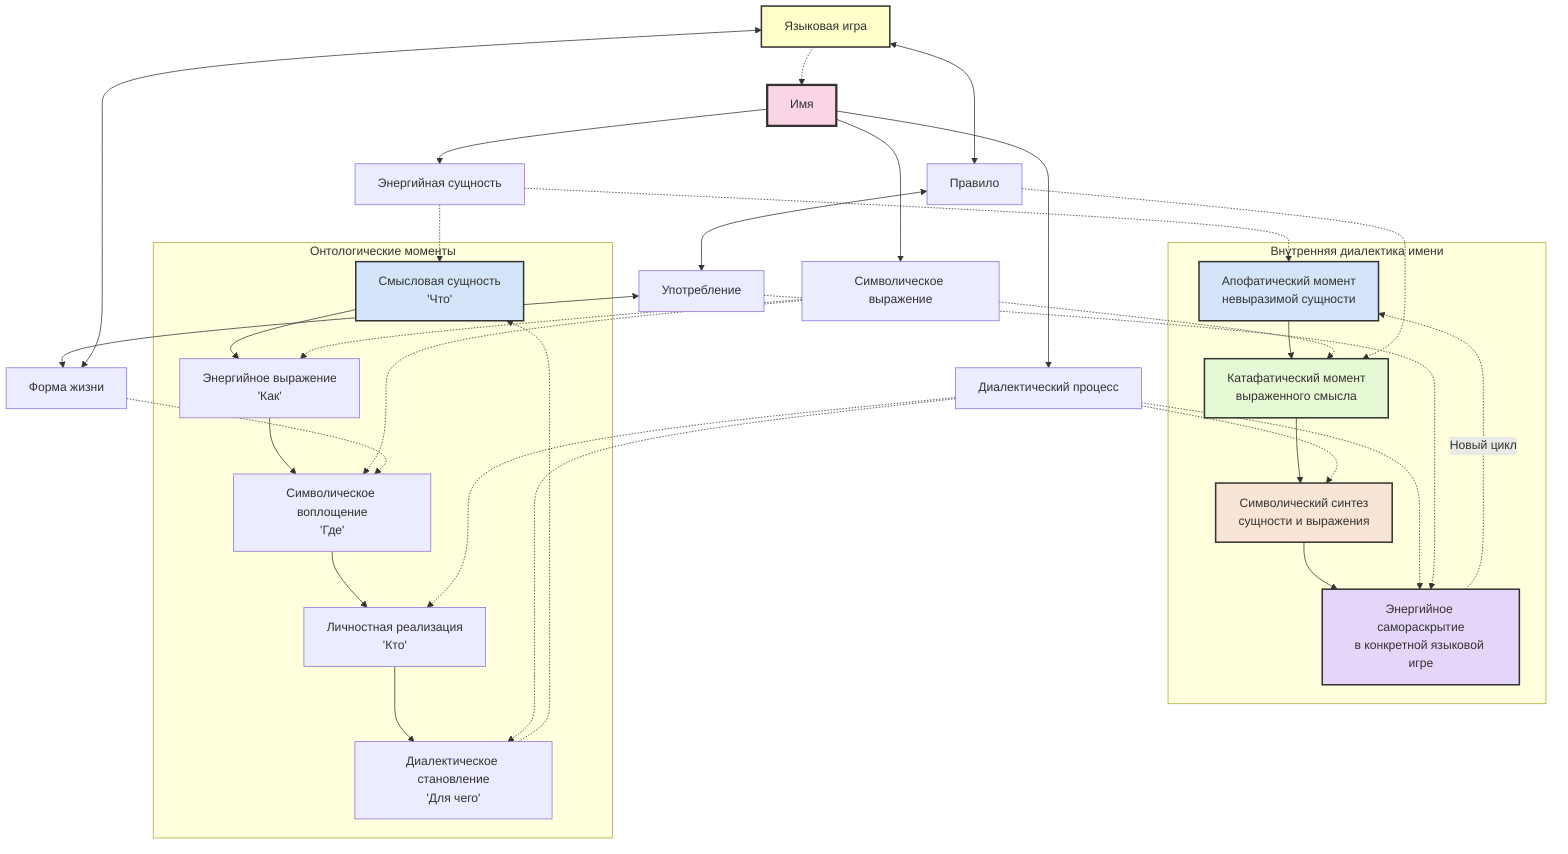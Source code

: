 graph TD
    A[Имя] --> B[Энергийная сущность]
    A --> C[Символическое выражение]
    A --> D[Диалектический процесс]
    
    subgraph "Внутренняя диалектика имени"
        E[Апофатический момент\nневыразимой сущности] --> F[Катафатический момент\nвыраженного смысла]
        F --> G[Символический синтез\nсущности и выражения]
        G --> H[Энергийное самораскрытие\nв конкретной языковой игре]
        H -.->|Новый цикл| E
    end
    
    subgraph "Онтологические моменты"
        I[Смысловая сущность\n'Что'] --> J[Энергийное выражение\n'Как']
        J --> K[Символическое воплощение\n'Где']
        K --> L[Личностная реализация\n'Кто']
        L --> M[Диалектическое становление\n'Для чего']
        M -.-> I
    end
    
    B -.-> E
    B -.-> I
    C -.-> F
    C -.-> J
    C -.-> K
    D -.-> G
    D -.-> H
    D -.-> L
    D -.-> M
    
    N[Языковая игра] <--> O[Правило]
    O <--> P[Употребление]
    P <--> Q[Форма жизни]
    Q <--> N
    
    N -.-> A
    O -.-> F
    P -.-> H
    Q -.-> K
    
    style A fill:#f9d5e5,stroke:#333,stroke-width:3px
    style E fill:#d5e5f9,stroke:#333,stroke-width:2px
    style F fill:#e5f9d5,stroke:#333,stroke-width:2px
    style G fill:#f9e5d5,stroke:#333,stroke-width:2px
    style H fill:#e5d5f9,stroke:#333,stroke-width:2px
    style I fill:#d5e5f9,stroke:#333,stroke-width:2px
    style N fill:#ffffcc,stroke:#333,stroke-width:2px